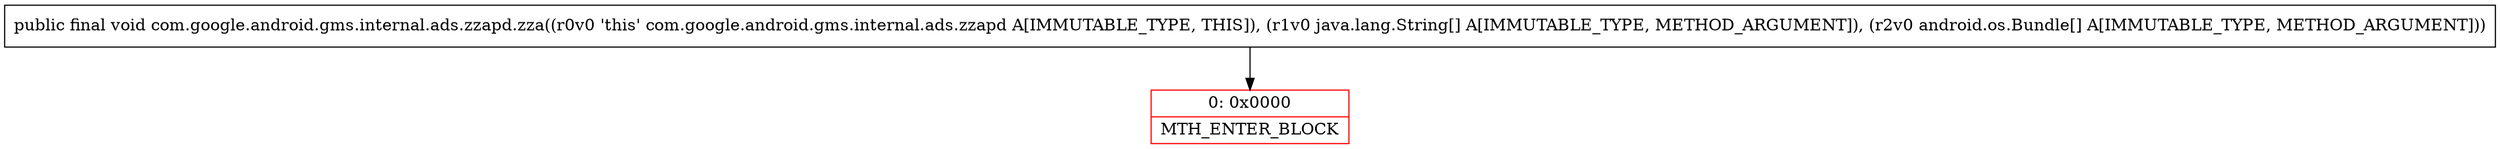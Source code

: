 digraph "CFG forcom.google.android.gms.internal.ads.zzapd.zza([Ljava\/lang\/String;[Landroid\/os\/Bundle;)V" {
subgraph cluster_Region_1822980894 {
label = "R(0)";
node [shape=record,color=blue];
}
Node_0 [shape=record,color=red,label="{0\:\ 0x0000|MTH_ENTER_BLOCK\l}"];
MethodNode[shape=record,label="{public final void com.google.android.gms.internal.ads.zzapd.zza((r0v0 'this' com.google.android.gms.internal.ads.zzapd A[IMMUTABLE_TYPE, THIS]), (r1v0 java.lang.String[] A[IMMUTABLE_TYPE, METHOD_ARGUMENT]), (r2v0 android.os.Bundle[] A[IMMUTABLE_TYPE, METHOD_ARGUMENT])) }"];
MethodNode -> Node_0;
}


